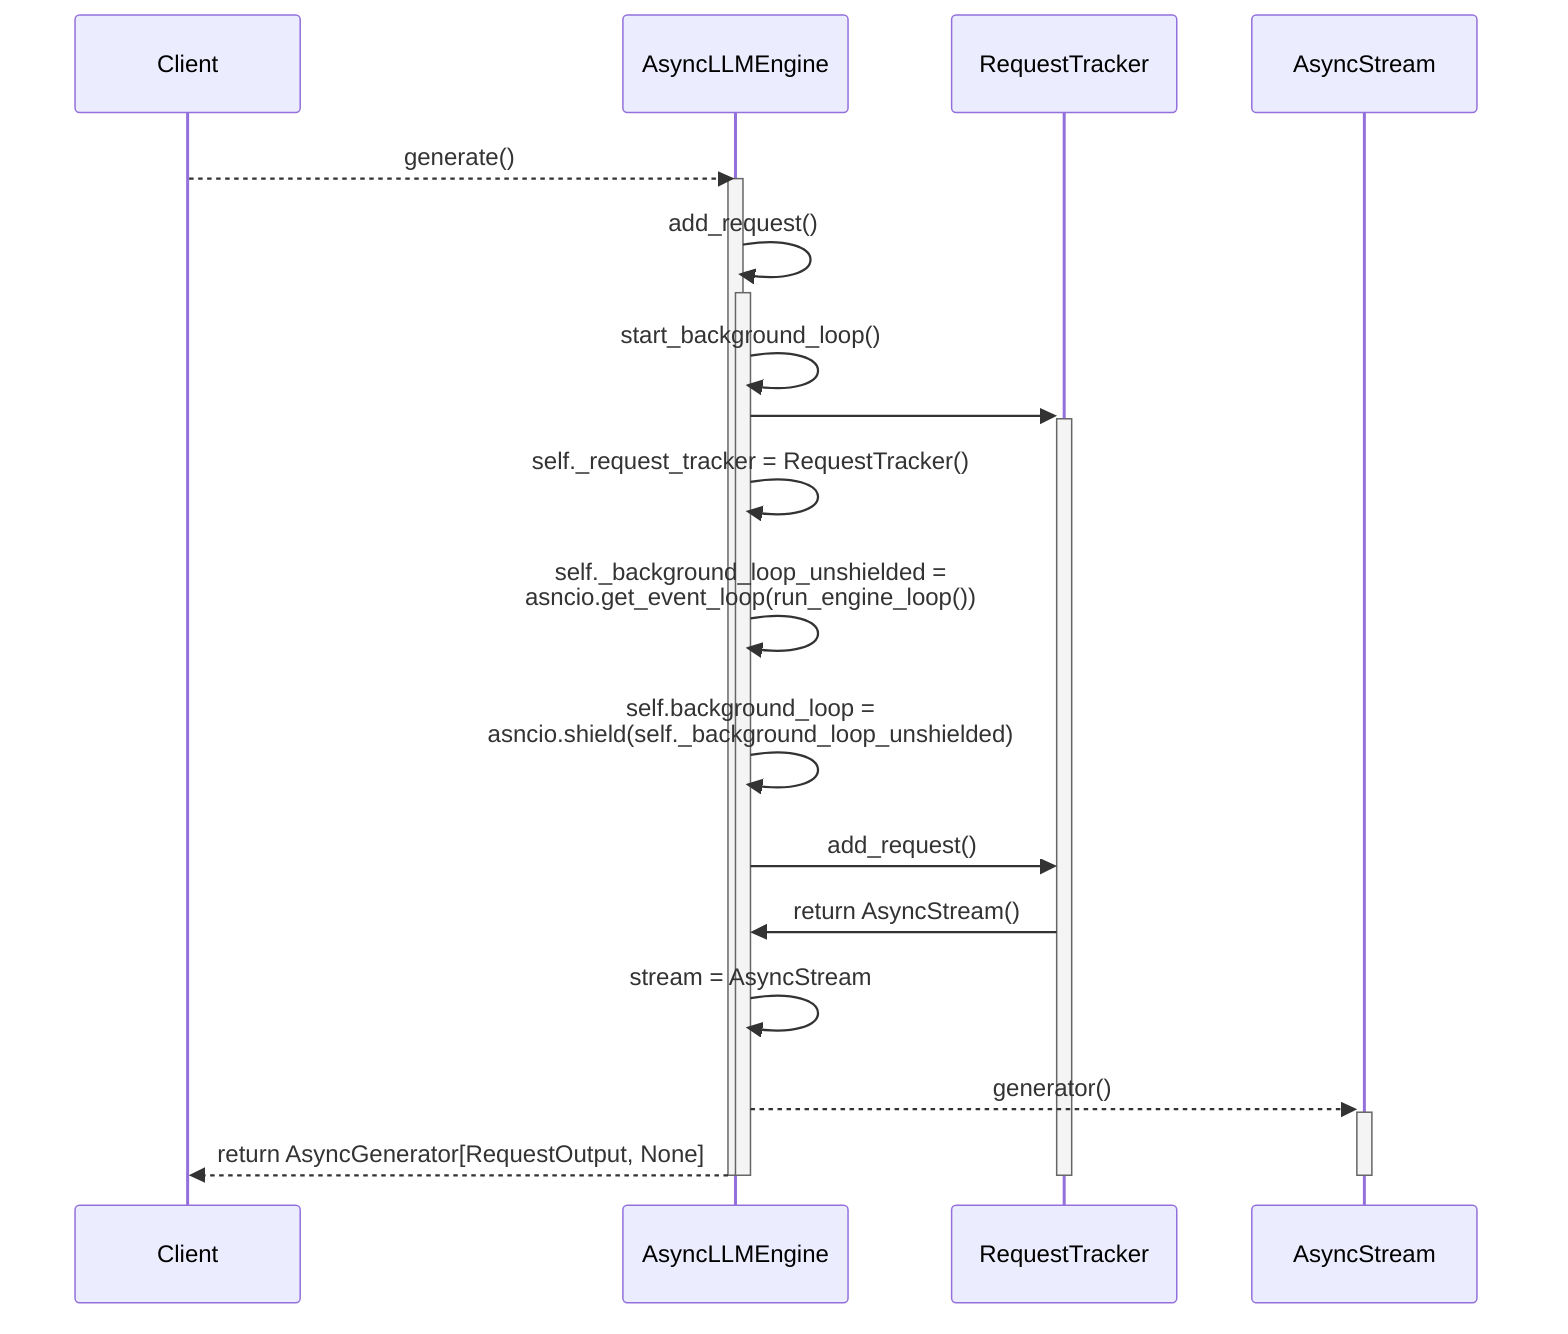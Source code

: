 sequenceDiagram
    participant Client
    participant AsyncLLMEngine

    

    Client-->>AsyncLLMEngine: generate()
    activate AsyncLLMEngine
    AsyncLLMEngine->>AsyncLLMEngine: add_request()
    activate AsyncLLMEngine
    AsyncLLMEngine->>AsyncLLMEngine: start_background_loop()
 
    AsyncLLMEngine->>+RequestTracker:
    AsyncLLMEngine->>AsyncLLMEngine: self._request_tracker = RequestTracker()
    AsyncLLMEngine->>AsyncLLMEngine: self._background_loop_unshielded = <br>asncio.get_event_loop(run_engine_loop())
    AsyncLLMEngine->>AsyncLLMEngine: self.background_loop = <br>asncio.shield(self._background_loop_unshielded)

    AsyncLLMEngine->>RequestTracker: add_request()
    RequestTracker->>AsyncLLMEngine: return AsyncStream()
    AsyncLLMEngine->>AsyncLLMEngine: stream = AsyncStream
    AsyncLLMEngine-->>+AsyncStream: generator()
    AsyncLLMEngine-->>Client: return AsyncGenerator[RequestOutput, None]
    deactivate AsyncLLMEngine
    deactivate AsyncLLMEngine
    deactivate RequestTracker
    deactivate AsyncStream